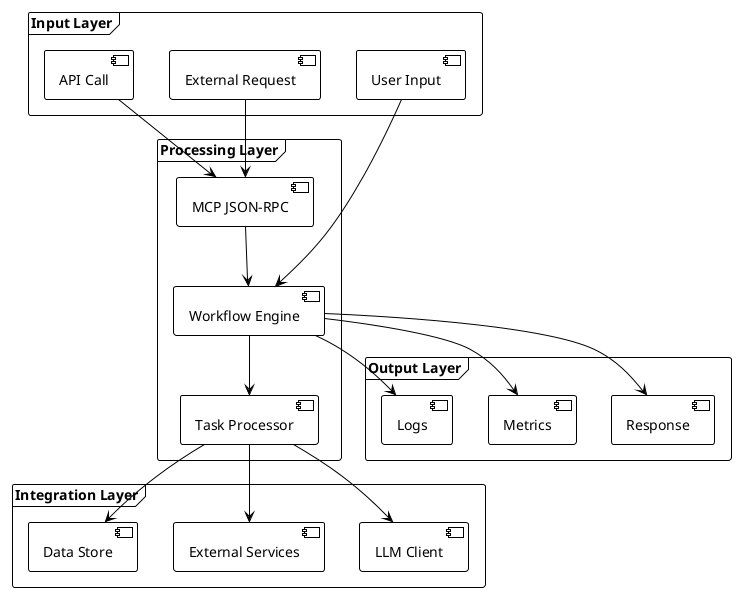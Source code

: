 @startuml
!theme plain

frame "Input Layer" {
    [External Request] as externalReq
    [User Input] as userInput
    [API Call] as apiCall
}

frame "Processing Layer" {
    [MCP JSON-RPC] as jsonrpc
    [Workflow Engine] as workflow
    [Task Processor] as task
}

frame "Integration Layer" {
    [LLM Client] as llm
    [External Services] as external
    [Data Store] as data
}

frame "Output Layer" {
    [Response] as response
    [Metrics] as metrics
    [Logs] as logs
}

externalReq --> jsonrpc
userInput --> workflow
apiCall --> jsonrpc

jsonrpc --> workflow
workflow --> task

task --> llm
task --> external
task --> data

workflow --> response
workflow --> metrics
workflow --> logs

@enduml

